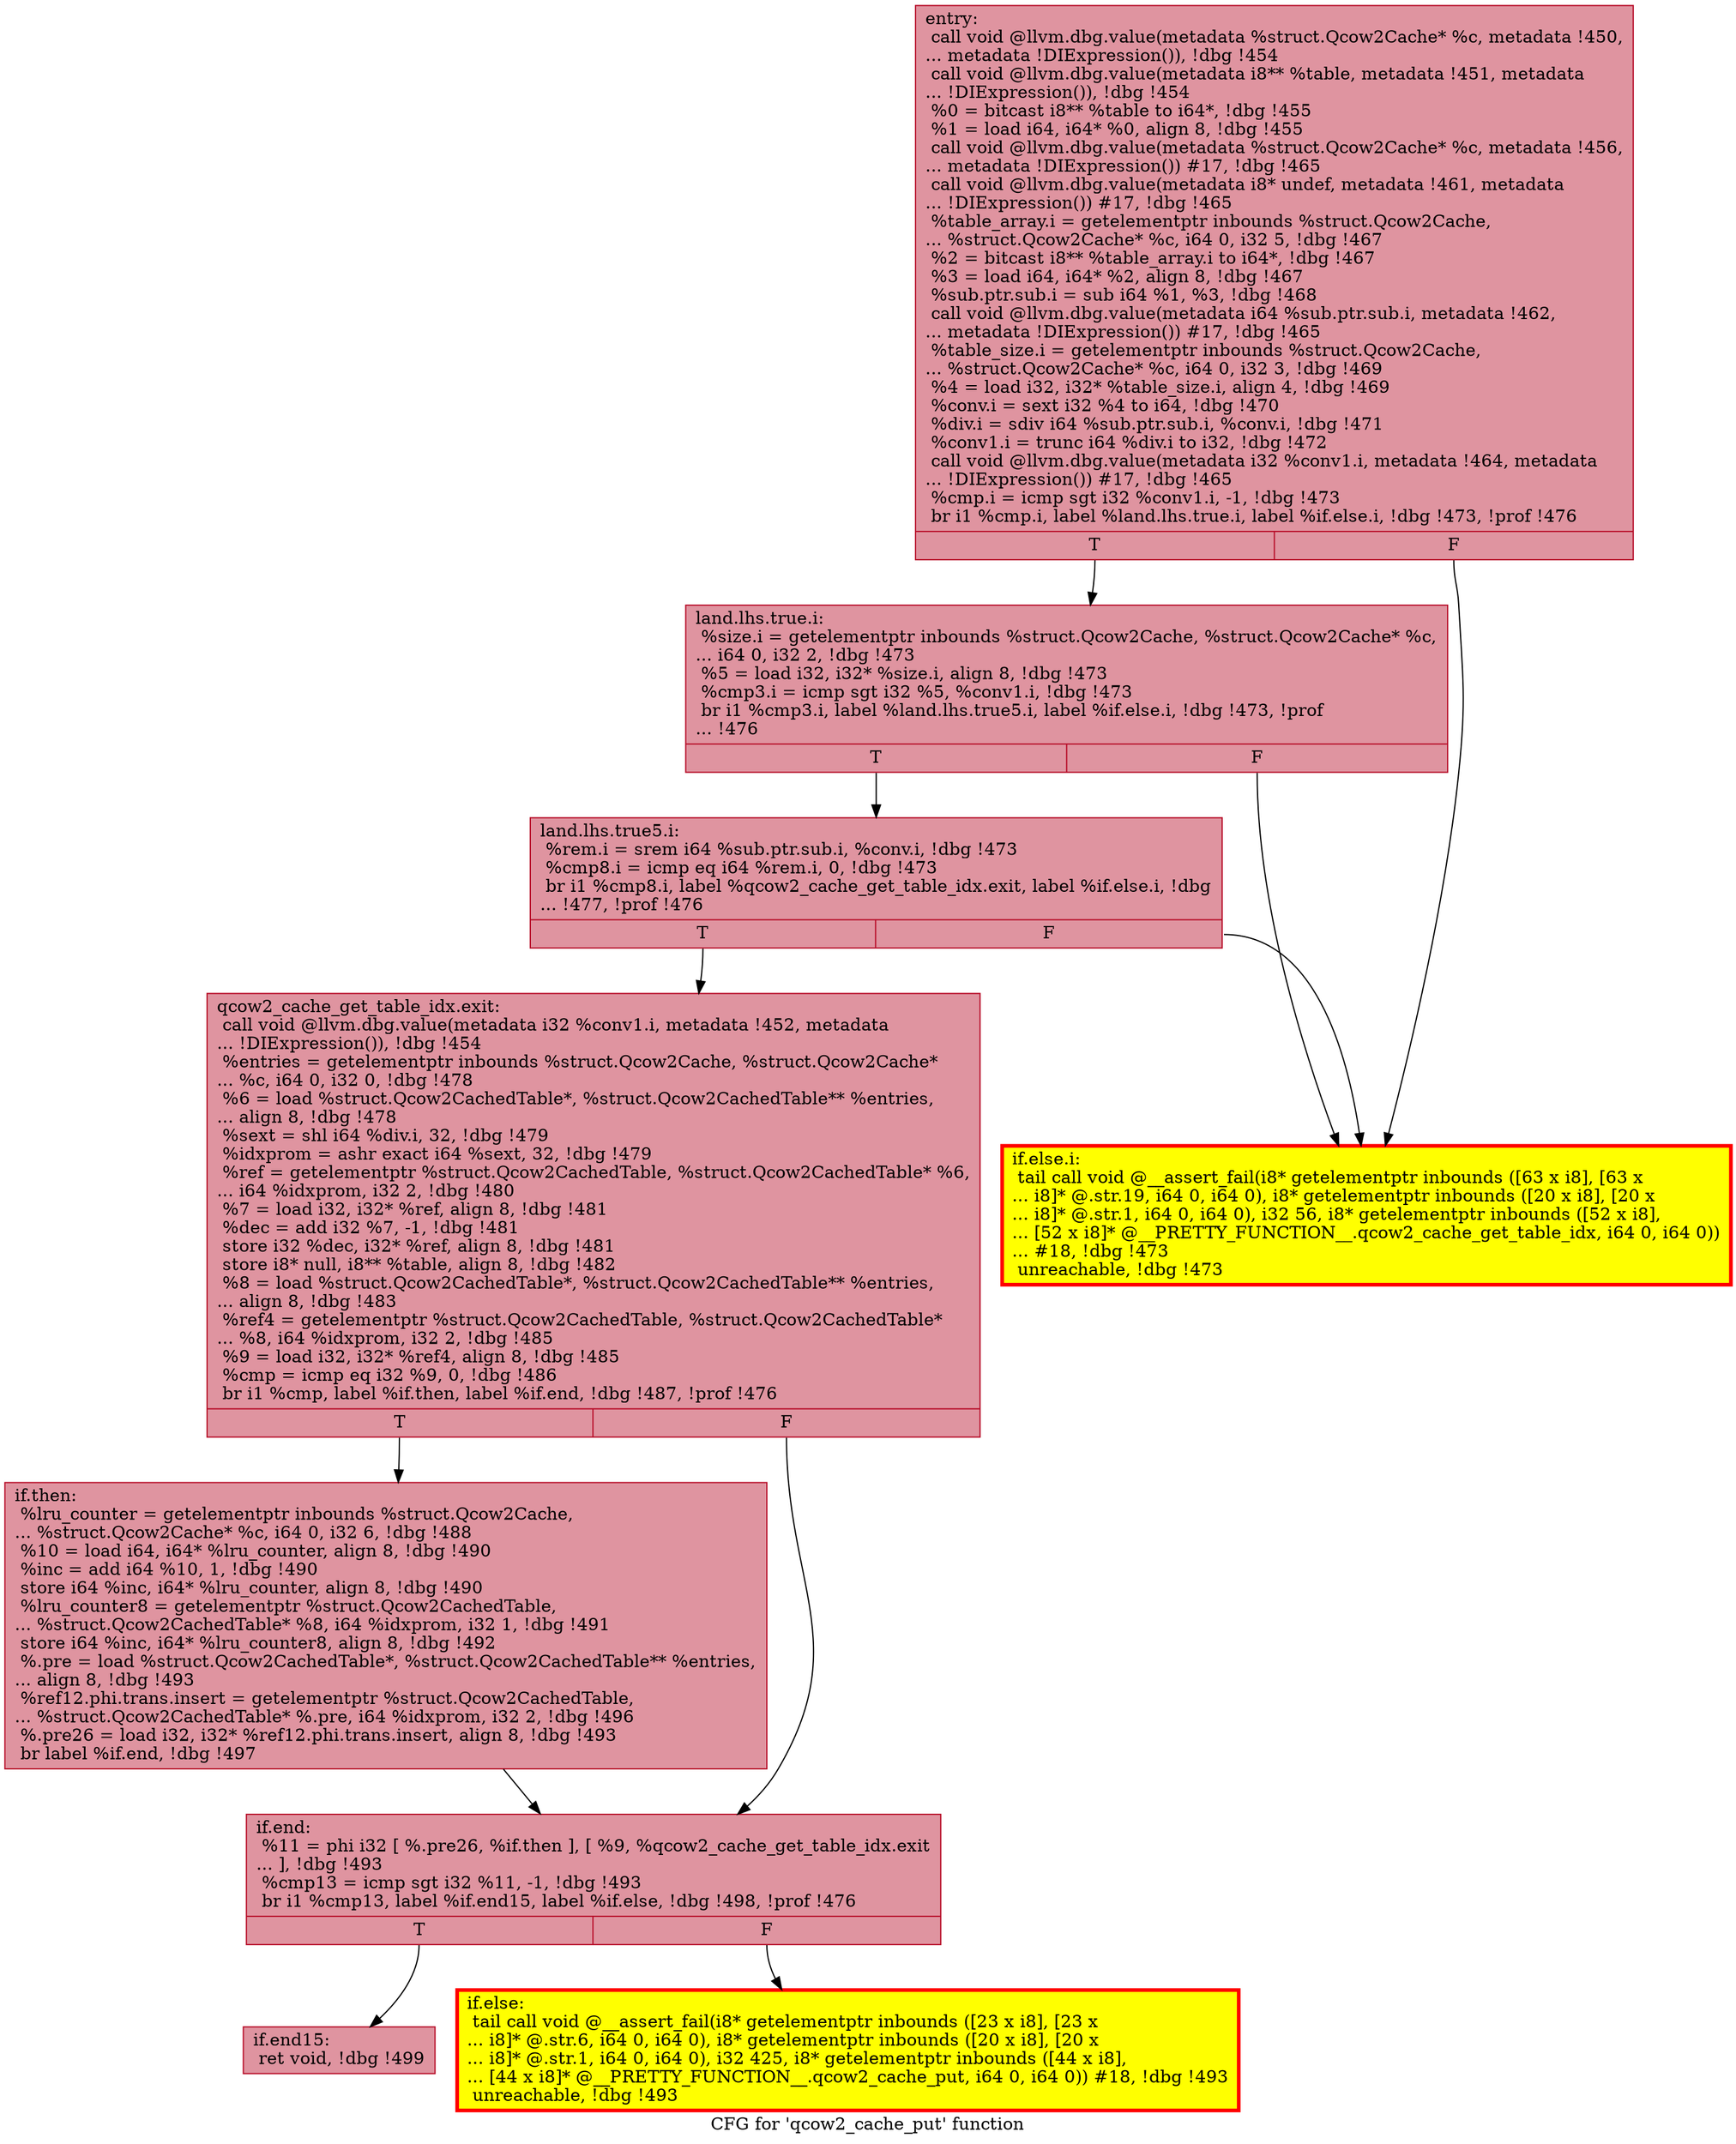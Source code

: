 digraph "CFG for 'qcow2_cache_put' function" {
	label="CFG for 'qcow2_cache_put' function";

	Node0x560add463ea0 [shape=record,color="#b70d28ff", style=filled, fillcolor="#b70d2870",label="{entry:\l  call void @llvm.dbg.value(metadata %struct.Qcow2Cache* %c, metadata !450,\l... metadata !DIExpression()), !dbg !454\l  call void @llvm.dbg.value(metadata i8** %table, metadata !451, metadata\l... !DIExpression()), !dbg !454\l  %0 = bitcast i8** %table to i64*, !dbg !455\l  %1 = load i64, i64* %0, align 8, !dbg !455\l  call void @llvm.dbg.value(metadata %struct.Qcow2Cache* %c, metadata !456,\l... metadata !DIExpression()) #17, !dbg !465\l  call void @llvm.dbg.value(metadata i8* undef, metadata !461, metadata\l... !DIExpression()) #17, !dbg !465\l  %table_array.i = getelementptr inbounds %struct.Qcow2Cache,\l... %struct.Qcow2Cache* %c, i64 0, i32 5, !dbg !467\l  %2 = bitcast i8** %table_array.i to i64*, !dbg !467\l  %3 = load i64, i64* %2, align 8, !dbg !467\l  %sub.ptr.sub.i = sub i64 %1, %3, !dbg !468\l  call void @llvm.dbg.value(metadata i64 %sub.ptr.sub.i, metadata !462,\l... metadata !DIExpression()) #17, !dbg !465\l  %table_size.i = getelementptr inbounds %struct.Qcow2Cache,\l... %struct.Qcow2Cache* %c, i64 0, i32 3, !dbg !469\l  %4 = load i32, i32* %table_size.i, align 4, !dbg !469\l  %conv.i = sext i32 %4 to i64, !dbg !470\l  %div.i = sdiv i64 %sub.ptr.sub.i, %conv.i, !dbg !471\l  %conv1.i = trunc i64 %div.i to i32, !dbg !472\l  call void @llvm.dbg.value(metadata i32 %conv1.i, metadata !464, metadata\l... !DIExpression()) #17, !dbg !465\l  %cmp.i = icmp sgt i32 %conv1.i, -1, !dbg !473\l  br i1 %cmp.i, label %land.lhs.true.i, label %if.else.i, !dbg !473, !prof !476\l|{<s0>T|<s1>F}}"];
	Node0x560add463ea0:s0 -> Node0x560add4878c0;
	Node0x560add463ea0:s1 -> Node0x560add4e6160;
	Node0x560add4878c0 [shape=record,color="#b70d28ff", style=filled, fillcolor="#b70d2870",label="{land.lhs.true.i:                                  \l  %size.i = getelementptr inbounds %struct.Qcow2Cache, %struct.Qcow2Cache* %c,\l... i64 0, i32 2, !dbg !473\l  %5 = load i32, i32* %size.i, align 8, !dbg !473\l  %cmp3.i = icmp sgt i32 %5, %conv1.i, !dbg !473\l  br i1 %cmp3.i, label %land.lhs.true5.i, label %if.else.i, !dbg !473, !prof\l... !476\l|{<s0>T|<s1>F}}"];
	Node0x560add4878c0:s0 -> Node0x560add4e4190;
	Node0x560add4878c0:s1 -> Node0x560add4e6160;
	Node0x560add4e4190 [shape=record,color="#b70d28ff", style=filled, fillcolor="#b70d2870",label="{land.lhs.true5.i:                                 \l  %rem.i = srem i64 %sub.ptr.sub.i, %conv.i, !dbg !473\l  %cmp8.i = icmp eq i64 %rem.i, 0, !dbg !473\l  br i1 %cmp8.i, label %qcow2_cache_get_table_idx.exit, label %if.else.i, !dbg\l... !477, !prof !476\l|{<s0>T|<s1>F}}"];
	Node0x560add4e4190:s0 -> Node0x560add265fb0;
	Node0x560add4e4190:s1 -> Node0x560add4e6160;
	Node0x560add4e6160 [shape=record,penwidth=3.0, style="filled", color="red", fillcolor="yellow",label="{if.else.i:                                        \l  tail call void @__assert_fail(i8* getelementptr inbounds ([63 x i8], [63 x\l... i8]* @.str.19, i64 0, i64 0), i8* getelementptr inbounds ([20 x i8], [20 x\l... i8]* @.str.1, i64 0, i64 0), i32 56, i8* getelementptr inbounds ([52 x i8],\l... [52 x i8]* @__PRETTY_FUNCTION__.qcow2_cache_get_table_idx, i64 0, i64 0))\l... #18, !dbg !473\l  unreachable, !dbg !473\l}"];
	Node0x560add265fb0 [shape=record,color="#b70d28ff", style=filled, fillcolor="#b70d2870",label="{qcow2_cache_get_table_idx.exit:                   \l  call void @llvm.dbg.value(metadata i32 %conv1.i, metadata !452, metadata\l... !DIExpression()), !dbg !454\l  %entries = getelementptr inbounds %struct.Qcow2Cache, %struct.Qcow2Cache*\l... %c, i64 0, i32 0, !dbg !478\l  %6 = load %struct.Qcow2CachedTable*, %struct.Qcow2CachedTable** %entries,\l... align 8, !dbg !478\l  %sext = shl i64 %div.i, 32, !dbg !479\l  %idxprom = ashr exact i64 %sext, 32, !dbg !479\l  %ref = getelementptr %struct.Qcow2CachedTable, %struct.Qcow2CachedTable* %6,\l... i64 %idxprom, i32 2, !dbg !480\l  %7 = load i32, i32* %ref, align 8, !dbg !481\l  %dec = add i32 %7, -1, !dbg !481\l  store i32 %dec, i32* %ref, align 8, !dbg !481\l  store i8* null, i8** %table, align 8, !dbg !482\l  %8 = load %struct.Qcow2CachedTable*, %struct.Qcow2CachedTable** %entries,\l... align 8, !dbg !483\l  %ref4 = getelementptr %struct.Qcow2CachedTable, %struct.Qcow2CachedTable*\l... %8, i64 %idxprom, i32 2, !dbg !485\l  %9 = load i32, i32* %ref4, align 8, !dbg !485\l  %cmp = icmp eq i32 %9, 0, !dbg !486\l  br i1 %cmp, label %if.then, label %if.end, !dbg !487, !prof !476\l|{<s0>T|<s1>F}}"];
	Node0x560add265fb0:s0 -> Node0x560adcef6120;
	Node0x560add265fb0:s1 -> Node0x560add47b2b0;
	Node0x560adcef6120 [shape=record,color="#b70d28ff", style=filled, fillcolor="#b70d2870",label="{if.then:                                          \l  %lru_counter = getelementptr inbounds %struct.Qcow2Cache,\l... %struct.Qcow2Cache* %c, i64 0, i32 6, !dbg !488\l  %10 = load i64, i64* %lru_counter, align 8, !dbg !490\l  %inc = add i64 %10, 1, !dbg !490\l  store i64 %inc, i64* %lru_counter, align 8, !dbg !490\l  %lru_counter8 = getelementptr %struct.Qcow2CachedTable,\l... %struct.Qcow2CachedTable* %8, i64 %idxprom, i32 1, !dbg !491\l  store i64 %inc, i64* %lru_counter8, align 8, !dbg !492\l  %.pre = load %struct.Qcow2CachedTable*, %struct.Qcow2CachedTable** %entries,\l... align 8, !dbg !493\l  %ref12.phi.trans.insert = getelementptr %struct.Qcow2CachedTable,\l... %struct.Qcow2CachedTable* %.pre, i64 %idxprom, i32 2, !dbg !496\l  %.pre26 = load i32, i32* %ref12.phi.trans.insert, align 8, !dbg !493\l  br label %if.end, !dbg !497\l}"];
	Node0x560adcef6120 -> Node0x560add47b2b0;
	Node0x560add47b2b0 [shape=record,color="#b70d28ff", style=filled, fillcolor="#b70d2870",label="{if.end:                                           \l  %11 = phi i32 [ %.pre26, %if.then ], [ %9, %qcow2_cache_get_table_idx.exit\l... ], !dbg !493\l  %cmp13 = icmp sgt i32 %11, -1, !dbg !493\l  br i1 %cmp13, label %if.end15, label %if.else, !dbg !498, !prof !476\l|{<s0>T|<s1>F}}"];
	Node0x560add47b2b0:s0 -> Node0x560add47c6f0;
	Node0x560add47b2b0:s1 -> Node0x560add47c760;
	Node0x560add47c760 [shape=record,penwidth=3.0, style="filled", color="red", fillcolor="yellow",label="{if.else:                                          \l  tail call void @__assert_fail(i8* getelementptr inbounds ([23 x i8], [23 x\l... i8]* @.str.6, i64 0, i64 0), i8* getelementptr inbounds ([20 x i8], [20 x\l... i8]* @.str.1, i64 0, i64 0), i32 425, i8* getelementptr inbounds ([44 x i8],\l... [44 x i8]* @__PRETTY_FUNCTION__.qcow2_cache_put, i64 0, i64 0)) #18, !dbg !493\l  unreachable, !dbg !493\l}"];
	Node0x560add47c6f0 [shape=record,color="#b70d28ff", style=filled, fillcolor="#b70d2870",label="{if.end15:                                         \l  ret void, !dbg !499\l}"];
}
